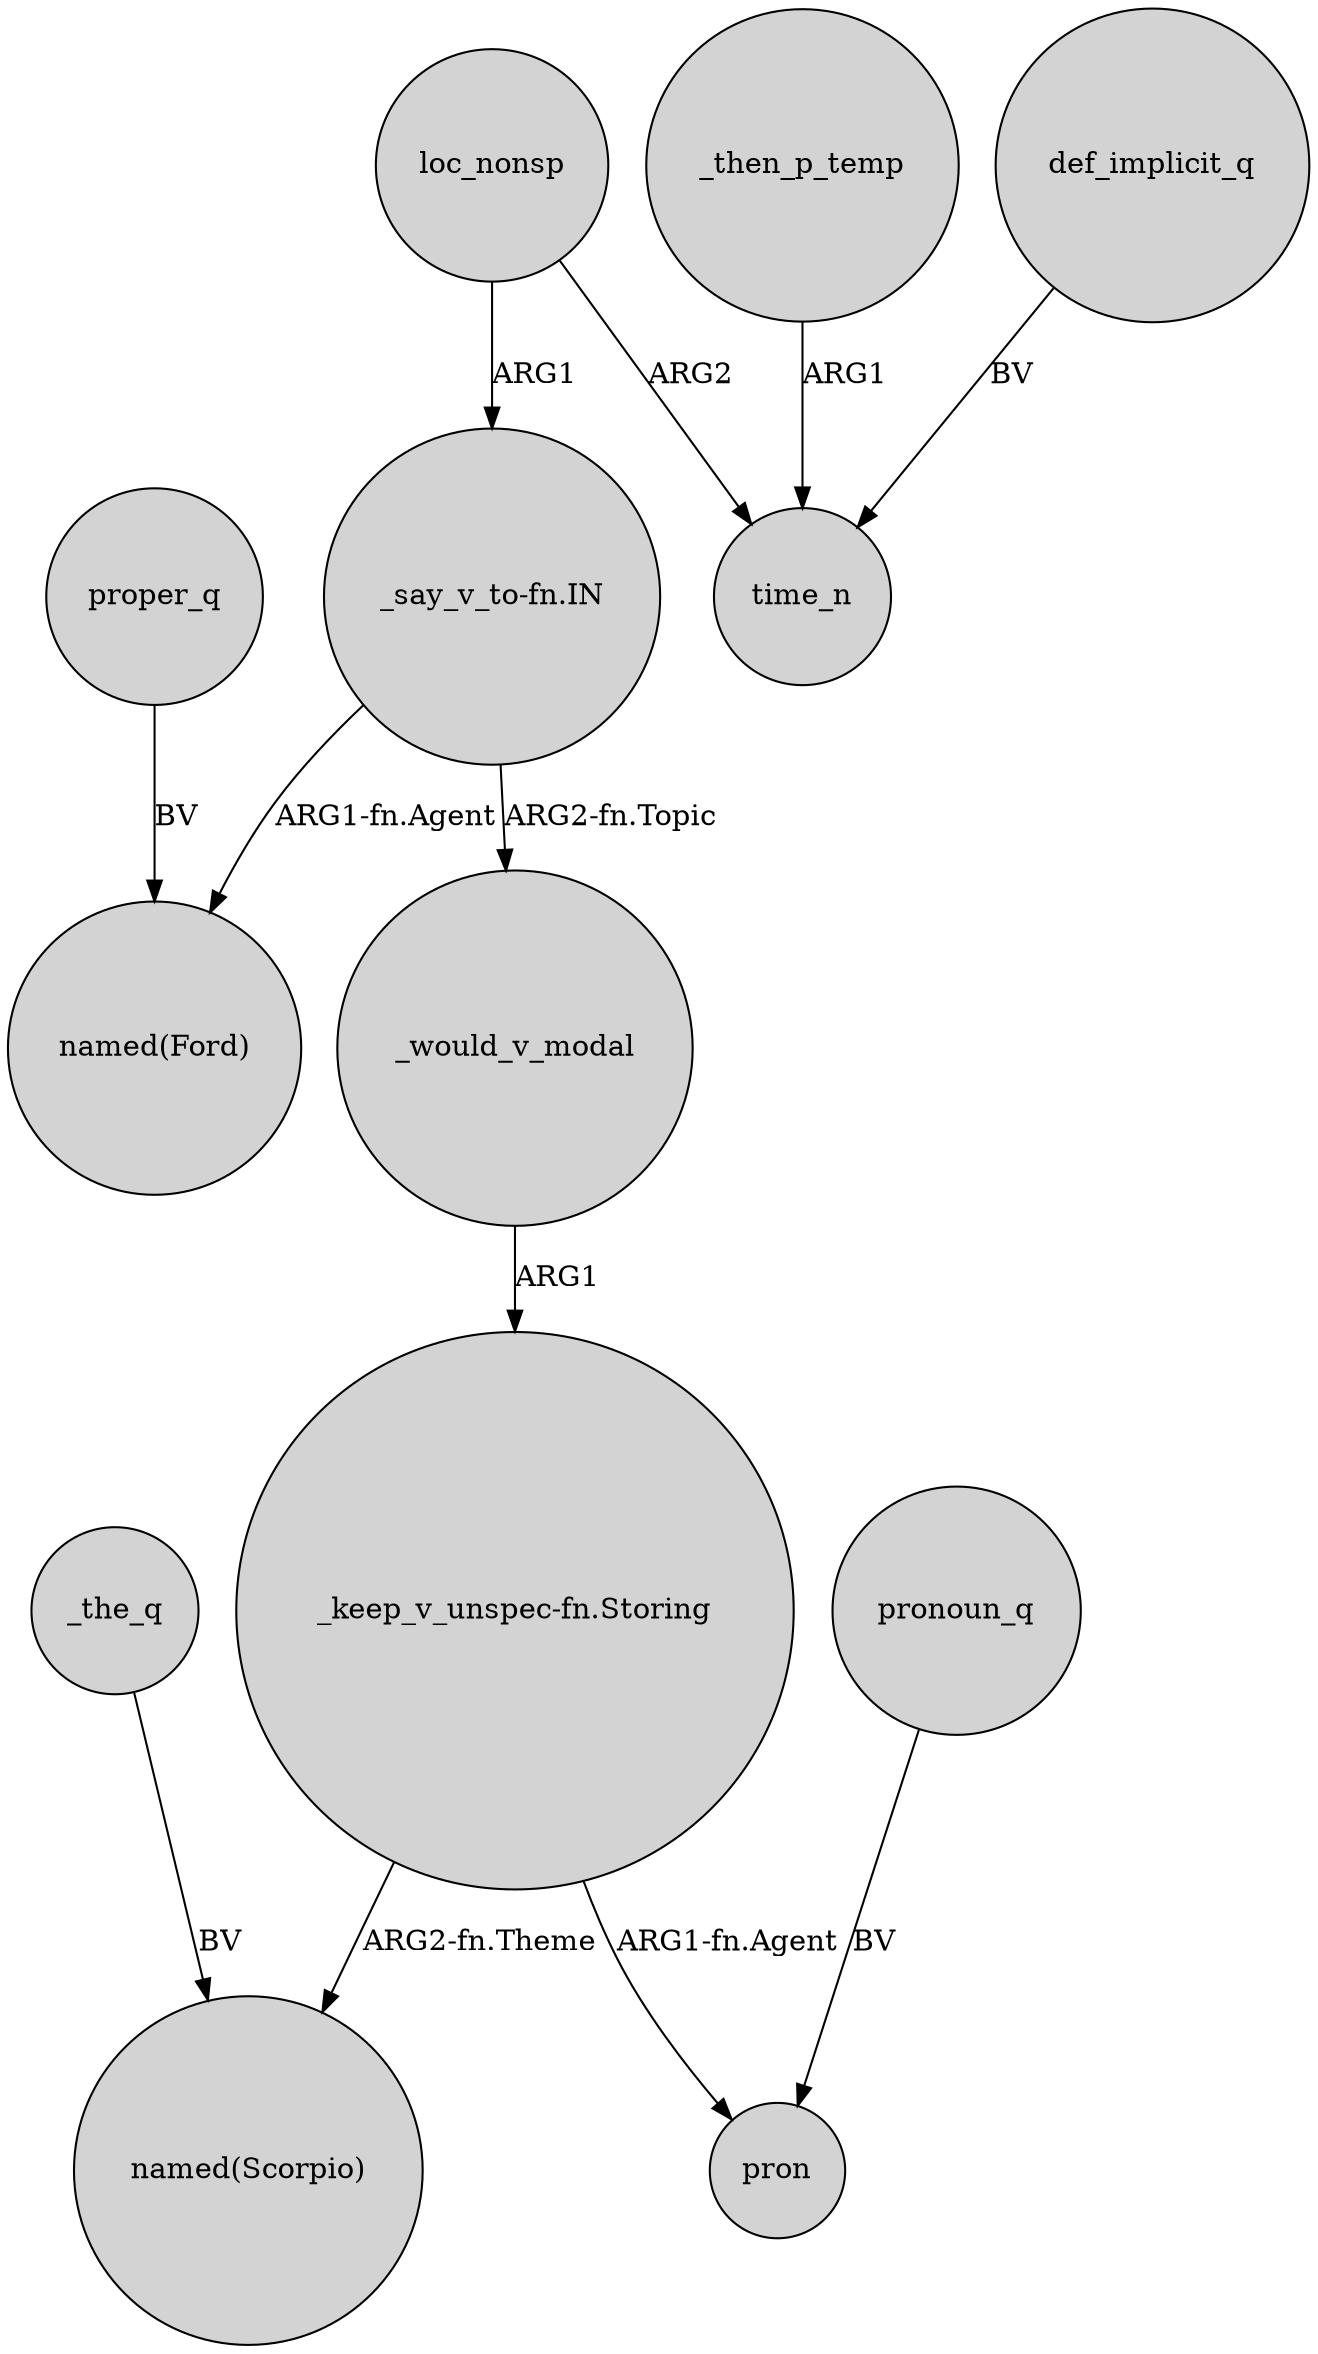 digraph {
	node [shape=circle style=filled]
	"_say_v_to-fn.IN" -> _would_v_modal [label="ARG2-fn.Topic"]
	"_say_v_to-fn.IN" -> "named(Ford)" [label="ARG1-fn.Agent"]
	_the_q -> "named(Scorpio)" [label=BV]
	loc_nonsp -> "_say_v_to-fn.IN" [label=ARG1]
	_would_v_modal -> "_keep_v_unspec-fn.Storing" [label=ARG1]
	_then_p_temp -> time_n [label=ARG1]
	loc_nonsp -> time_n [label=ARG2]
	"_keep_v_unspec-fn.Storing" -> pron [label="ARG1-fn.Agent"]
	proper_q -> "named(Ford)" [label=BV]
	"_keep_v_unspec-fn.Storing" -> "named(Scorpio)" [label="ARG2-fn.Theme"]
	def_implicit_q -> time_n [label=BV]
	pronoun_q -> pron [label=BV]
}
